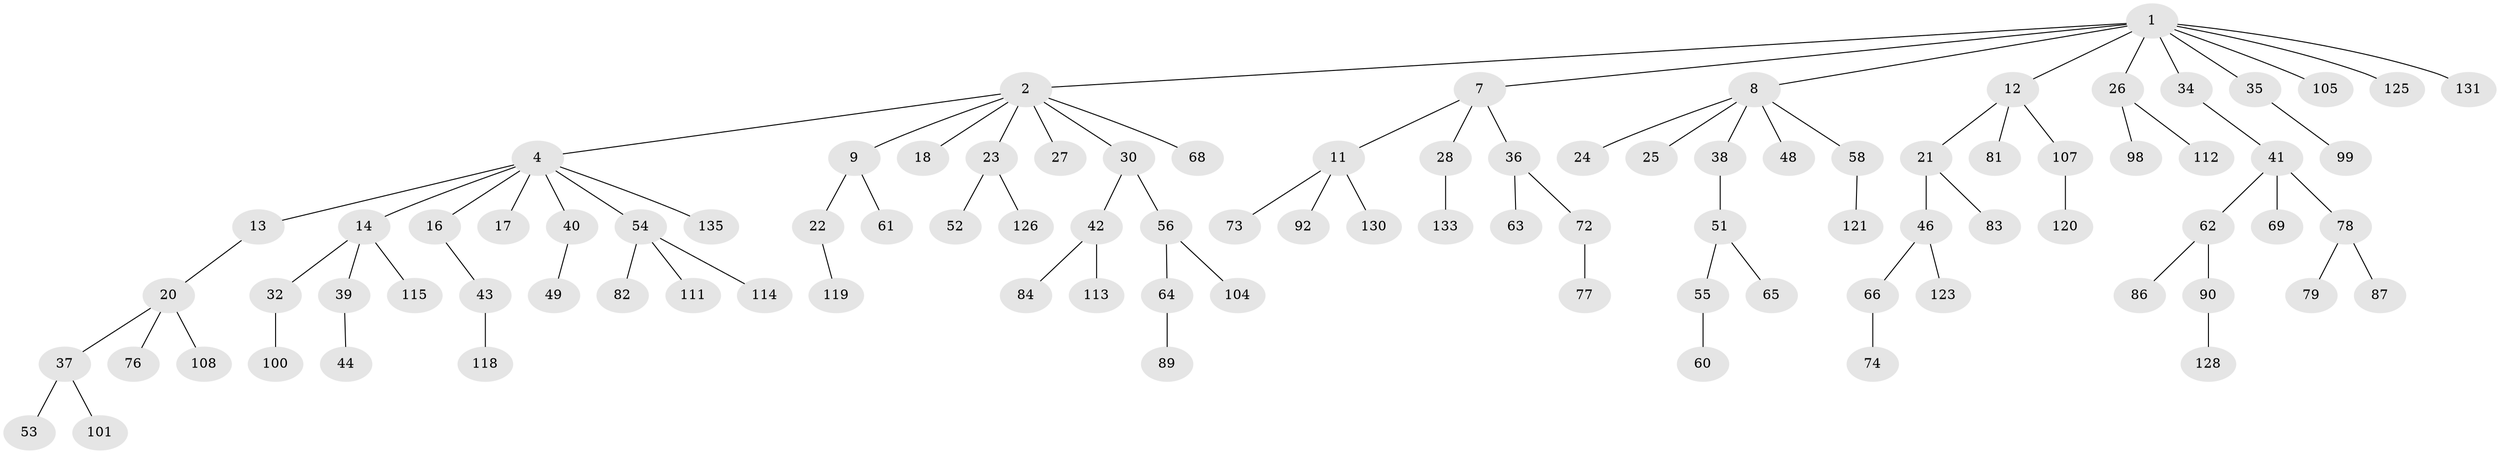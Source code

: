 // Generated by graph-tools (version 1.1) at 2025/52/02/27/25 19:52:09]
// undirected, 95 vertices, 94 edges
graph export_dot {
graph [start="1"]
  node [color=gray90,style=filled];
  1 [super="+3"];
  2 [super="+6"];
  4 [super="+5"];
  7 [super="+10"];
  8 [super="+15"];
  9;
  11 [super="+50"];
  12 [super="+19"];
  13;
  14 [super="+29"];
  16 [super="+80"];
  17;
  18 [super="+93"];
  20 [super="+70"];
  21;
  22;
  23 [super="+31"];
  24;
  25 [super="+75"];
  26 [super="+33"];
  27 [super="+47"];
  28 [super="+124"];
  30;
  32 [super="+88"];
  34;
  35 [super="+134"];
  36 [super="+102"];
  37 [super="+97"];
  38;
  39;
  40 [super="+132"];
  41 [super="+59"];
  42 [super="+45"];
  43;
  44;
  46 [super="+67"];
  48;
  49;
  51;
  52 [super="+95"];
  53 [super="+110"];
  54 [super="+71"];
  55 [super="+91"];
  56 [super="+57"];
  58;
  60 [super="+127"];
  61 [super="+122"];
  62;
  63;
  64 [super="+85"];
  65;
  66;
  68 [super="+116"];
  69;
  72 [super="+96"];
  73;
  74;
  76;
  77;
  78 [super="+103"];
  79;
  81 [super="+129"];
  82;
  83;
  84;
  86 [super="+94"];
  87;
  89;
  90 [super="+136"];
  92;
  98 [super="+106"];
  99 [super="+109"];
  100;
  101;
  104 [super="+117"];
  105;
  107;
  108;
  111;
  112;
  113;
  114;
  115;
  118;
  119;
  120;
  121;
  123;
  125;
  126;
  128;
  130;
  131;
  133;
  135;
  1 -- 2;
  1 -- 7;
  1 -- 35;
  1 -- 125;
  1 -- 131;
  1 -- 34;
  1 -- 8;
  1 -- 105;
  1 -- 26;
  1 -- 12;
  2 -- 4;
  2 -- 9;
  2 -- 18;
  2 -- 23;
  2 -- 27;
  2 -- 30;
  2 -- 68;
  4 -- 13;
  4 -- 16;
  4 -- 54;
  4 -- 135;
  4 -- 40;
  4 -- 17;
  4 -- 14;
  7 -- 11;
  7 -- 28;
  7 -- 36;
  8 -- 38;
  8 -- 48;
  8 -- 58;
  8 -- 24;
  8 -- 25;
  9 -- 22;
  9 -- 61;
  11 -- 130;
  11 -- 73;
  11 -- 92;
  12 -- 21;
  12 -- 81;
  12 -- 107;
  13 -- 20;
  14 -- 32;
  14 -- 39;
  14 -- 115;
  16 -- 43;
  20 -- 37;
  20 -- 108;
  20 -- 76;
  21 -- 46;
  21 -- 83;
  22 -- 119;
  23 -- 52;
  23 -- 126;
  26 -- 112;
  26 -- 98;
  28 -- 133;
  30 -- 42;
  30 -- 56;
  32 -- 100;
  34 -- 41;
  35 -- 99;
  36 -- 63;
  36 -- 72;
  37 -- 53;
  37 -- 101;
  38 -- 51;
  39 -- 44;
  40 -- 49;
  41 -- 62;
  41 -- 69;
  41 -- 78;
  42 -- 84;
  42 -- 113;
  43 -- 118;
  46 -- 66;
  46 -- 123;
  51 -- 55;
  51 -- 65;
  54 -- 82;
  54 -- 111;
  54 -- 114;
  55 -- 60;
  56 -- 64;
  56 -- 104;
  58 -- 121;
  62 -- 86;
  62 -- 90;
  64 -- 89;
  66 -- 74;
  72 -- 77;
  78 -- 79;
  78 -- 87;
  90 -- 128;
  107 -- 120;
}
